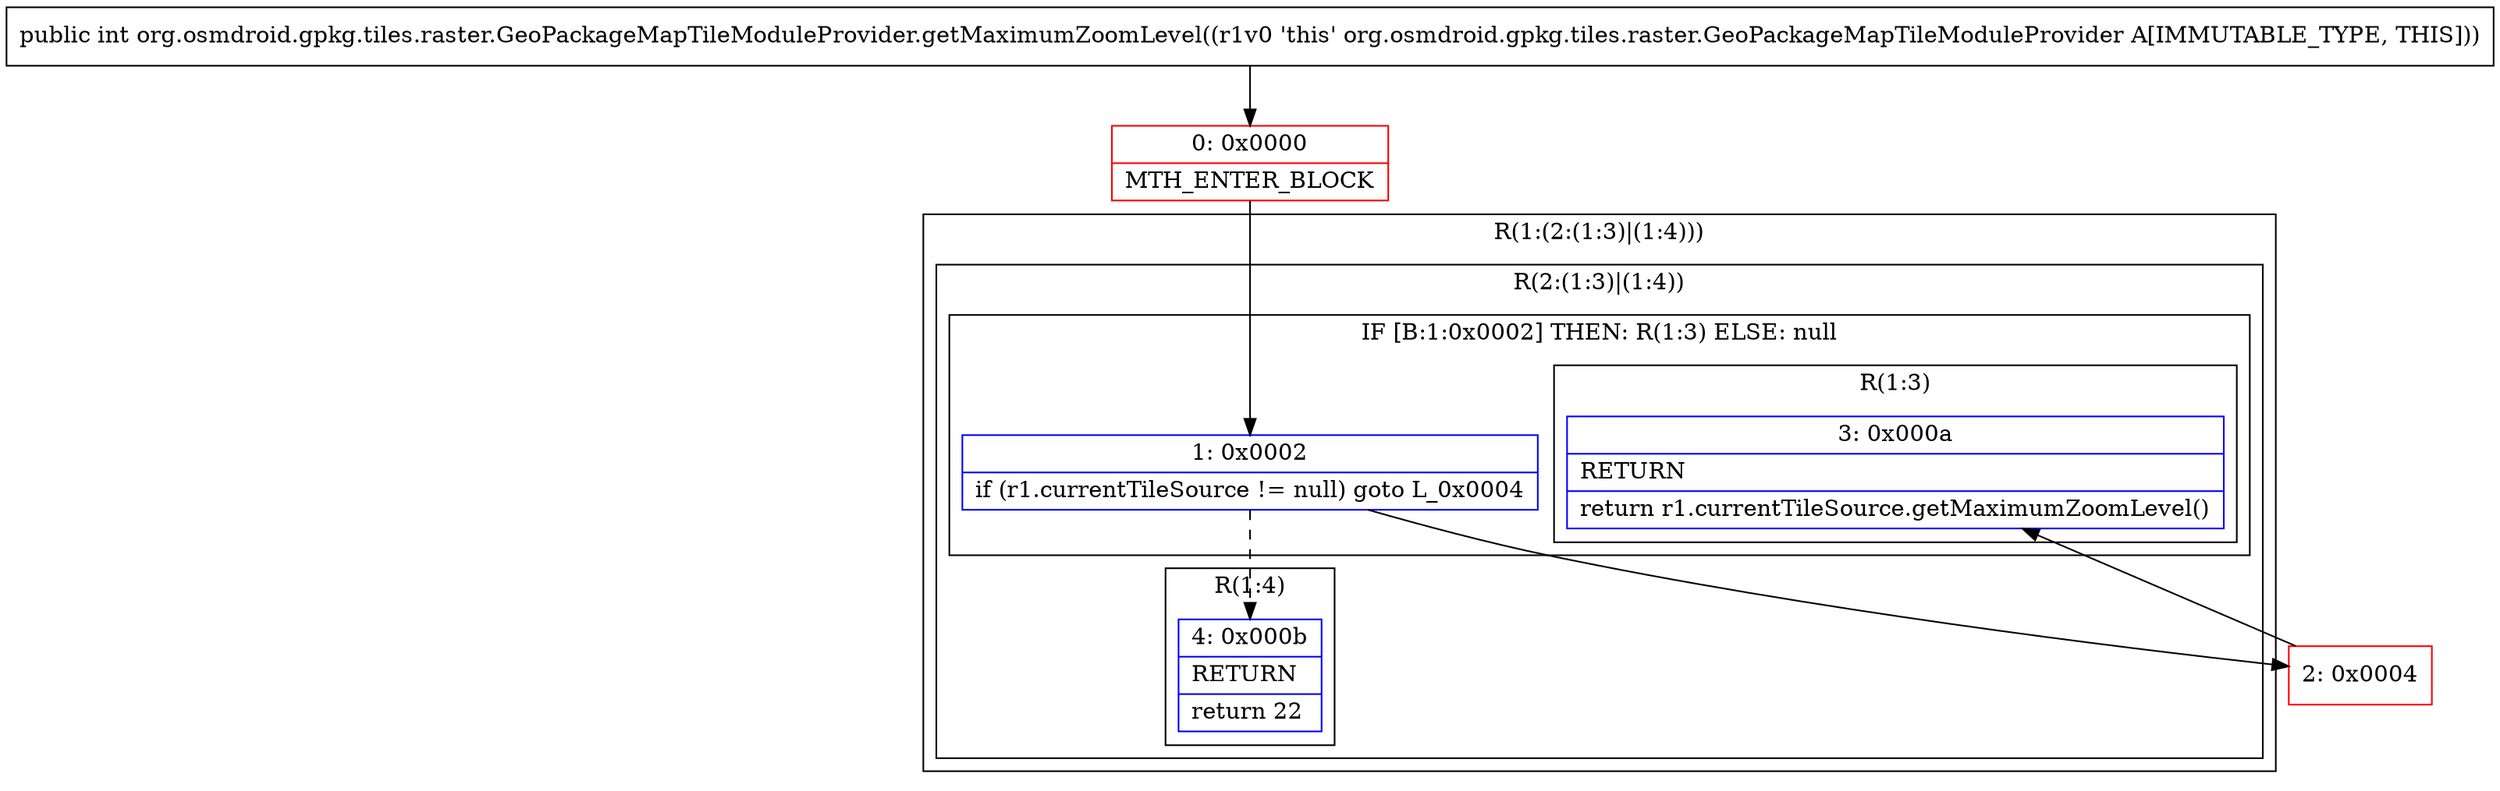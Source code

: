 digraph "CFG fororg.osmdroid.gpkg.tiles.raster.GeoPackageMapTileModuleProvider.getMaximumZoomLevel()I" {
subgraph cluster_Region_698248569 {
label = "R(1:(2:(1:3)|(1:4)))";
node [shape=record,color=blue];
subgraph cluster_Region_708376369 {
label = "R(2:(1:3)|(1:4))";
node [shape=record,color=blue];
subgraph cluster_IfRegion_2004645486 {
label = "IF [B:1:0x0002] THEN: R(1:3) ELSE: null";
node [shape=record,color=blue];
Node_1 [shape=record,label="{1\:\ 0x0002|if (r1.currentTileSource != null) goto L_0x0004\l}"];
subgraph cluster_Region_366230523 {
label = "R(1:3)";
node [shape=record,color=blue];
Node_3 [shape=record,label="{3\:\ 0x000a|RETURN\l|return r1.currentTileSource.getMaximumZoomLevel()\l}"];
}
}
subgraph cluster_Region_1341880733 {
label = "R(1:4)";
node [shape=record,color=blue];
Node_4 [shape=record,label="{4\:\ 0x000b|RETURN\l|return 22\l}"];
}
}
}
Node_0 [shape=record,color=red,label="{0\:\ 0x0000|MTH_ENTER_BLOCK\l}"];
Node_2 [shape=record,color=red,label="{2\:\ 0x0004}"];
MethodNode[shape=record,label="{public int org.osmdroid.gpkg.tiles.raster.GeoPackageMapTileModuleProvider.getMaximumZoomLevel((r1v0 'this' org.osmdroid.gpkg.tiles.raster.GeoPackageMapTileModuleProvider A[IMMUTABLE_TYPE, THIS])) }"];
MethodNode -> Node_0;
Node_1 -> Node_2;
Node_1 -> Node_4[style=dashed];
Node_0 -> Node_1;
Node_2 -> Node_3;
}

